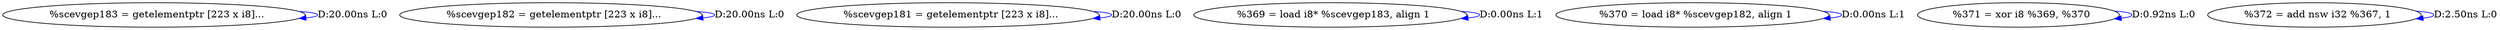 digraph {
Node0x36ddb40[label="  %scevgep183 = getelementptr [223 x i8]..."];
Node0x36ddb40 -> Node0x36ddb40[label="D:20.00ns L:0",color=blue];
Node0x36ddc60[label="  %scevgep182 = getelementptr [223 x i8]..."];
Node0x36ddc60 -> Node0x36ddc60[label="D:20.00ns L:0",color=blue];
Node0x36ddd40[label="  %scevgep181 = getelementptr [223 x i8]..."];
Node0x36ddd40 -> Node0x36ddd40[label="D:20.00ns L:0",color=blue];
Node0x36dde20[label="  %369 = load i8* %scevgep183, align 1"];
Node0x36dde20 -> Node0x36dde20[label="D:0.00ns L:1",color=blue];
Node0x36ddf60[label="  %370 = load i8* %scevgep182, align 1"];
Node0x36ddf60 -> Node0x36ddf60[label="D:0.00ns L:1",color=blue];
Node0x36de040[label="  %371 = xor i8 %369, %370"];
Node0x36de040 -> Node0x36de040[label="D:0.92ns L:0",color=blue];
Node0x36de240[label="  %372 = add nsw i32 %367, 1"];
Node0x36de240 -> Node0x36de240[label="D:2.50ns L:0",color=blue];
}
